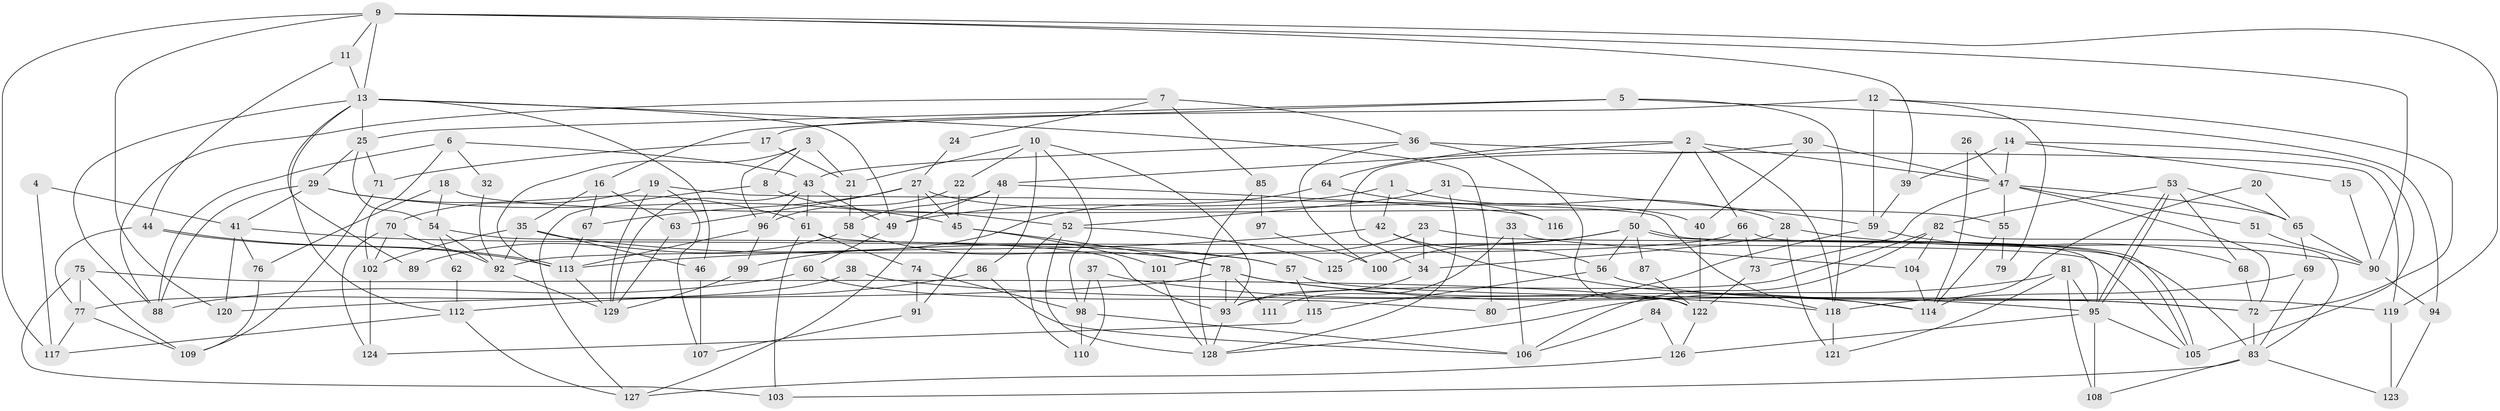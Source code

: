 // Generated by graph-tools (version 1.1) at 2025/02/03/09/25 03:02:05]
// undirected, 129 vertices, 258 edges
graph export_dot {
graph [start="1"]
  node [color=gray90,style=filled];
  1;
  2;
  3;
  4;
  5;
  6;
  7;
  8;
  9;
  10;
  11;
  12;
  13;
  14;
  15;
  16;
  17;
  18;
  19;
  20;
  21;
  22;
  23;
  24;
  25;
  26;
  27;
  28;
  29;
  30;
  31;
  32;
  33;
  34;
  35;
  36;
  37;
  38;
  39;
  40;
  41;
  42;
  43;
  44;
  45;
  46;
  47;
  48;
  49;
  50;
  51;
  52;
  53;
  54;
  55;
  56;
  57;
  58;
  59;
  60;
  61;
  62;
  63;
  64;
  65;
  66;
  67;
  68;
  69;
  70;
  71;
  72;
  73;
  74;
  75;
  76;
  77;
  78;
  79;
  80;
  81;
  82;
  83;
  84;
  85;
  86;
  87;
  88;
  89;
  90;
  91;
  92;
  93;
  94;
  95;
  96;
  97;
  98;
  99;
  100;
  101;
  102;
  103;
  104;
  105;
  106;
  107;
  108;
  109;
  110;
  111;
  112;
  113;
  114;
  115;
  116;
  117;
  118;
  119;
  120;
  121;
  122;
  123;
  124;
  125;
  126;
  127;
  128;
  129;
  1 -- 28;
  1 -- 42;
  1 -- 49;
  2 -- 48;
  2 -- 118;
  2 -- 47;
  2 -- 50;
  2 -- 64;
  2 -- 66;
  3 -- 113;
  3 -- 96;
  3 -- 8;
  3 -- 21;
  4 -- 117;
  4 -- 41;
  5 -- 25;
  5 -- 16;
  5 -- 94;
  5 -- 118;
  6 -- 88;
  6 -- 43;
  6 -- 32;
  6 -- 102;
  7 -- 36;
  7 -- 88;
  7 -- 24;
  7 -- 85;
  8 -- 52;
  8 -- 127;
  9 -- 13;
  9 -- 11;
  9 -- 39;
  9 -- 90;
  9 -- 117;
  9 -- 119;
  9 -- 120;
  10 -- 21;
  10 -- 93;
  10 -- 22;
  10 -- 86;
  10 -- 98;
  11 -- 44;
  11 -- 13;
  12 -- 72;
  12 -- 17;
  12 -- 59;
  12 -- 79;
  13 -- 88;
  13 -- 112;
  13 -- 25;
  13 -- 46;
  13 -- 49;
  13 -- 80;
  13 -- 89;
  14 -- 47;
  14 -- 105;
  14 -- 15;
  14 -- 39;
  15 -- 90;
  16 -- 63;
  16 -- 67;
  16 -- 35;
  17 -- 71;
  17 -- 21;
  18 -- 54;
  18 -- 76;
  18 -- 55;
  19 -- 129;
  19 -- 70;
  19 -- 107;
  19 -- 118;
  20 -- 65;
  20 -- 114;
  21 -- 58;
  22 -- 96;
  22 -- 45;
  23 -- 83;
  23 -- 34;
  23 -- 101;
  24 -- 27;
  25 -- 29;
  25 -- 54;
  25 -- 71;
  26 -- 114;
  26 -- 47;
  27 -- 40;
  27 -- 45;
  27 -- 63;
  27 -- 67;
  27 -- 127;
  28 -- 90;
  28 -- 121;
  28 -- 34;
  29 -- 41;
  29 -- 61;
  29 -- 45;
  29 -- 88;
  30 -- 34;
  30 -- 47;
  30 -- 40;
  31 -- 59;
  31 -- 128;
  31 -- 52;
  32 -- 92;
  33 -- 106;
  33 -- 104;
  33 -- 111;
  34 -- 93;
  35 -- 102;
  35 -- 46;
  35 -- 57;
  35 -- 92;
  36 -- 122;
  36 -- 43;
  36 -- 100;
  36 -- 119;
  37 -- 110;
  37 -- 118;
  37 -- 98;
  38 -- 77;
  38 -- 72;
  39 -- 59;
  40 -- 122;
  41 -- 57;
  41 -- 120;
  41 -- 76;
  42 -- 114;
  42 -- 56;
  42 -- 113;
  43 -- 129;
  43 -- 49;
  43 -- 61;
  43 -- 96;
  44 -- 113;
  44 -- 113;
  44 -- 77;
  45 -- 78;
  45 -- 101;
  46 -- 107;
  47 -- 72;
  47 -- 51;
  47 -- 55;
  47 -- 65;
  47 -- 73;
  48 -- 91;
  48 -- 49;
  48 -- 58;
  48 -- 116;
  49 -- 60;
  50 -- 105;
  50 -- 105;
  50 -- 56;
  50 -- 87;
  50 -- 100;
  50 -- 125;
  51 -- 90;
  52 -- 128;
  52 -- 110;
  52 -- 125;
  53 -- 82;
  53 -- 95;
  53 -- 95;
  53 -- 65;
  53 -- 68;
  54 -- 93;
  54 -- 62;
  54 -- 92;
  55 -- 79;
  55 -- 114;
  56 -- 119;
  56 -- 115;
  57 -- 72;
  57 -- 115;
  58 -- 78;
  58 -- 89;
  59 -- 68;
  59 -- 80;
  60 -- 80;
  60 -- 88;
  61 -- 105;
  61 -- 74;
  61 -- 103;
  62 -- 112;
  63 -- 129;
  64 -- 99;
  64 -- 116;
  65 -- 69;
  65 -- 90;
  66 -- 92;
  66 -- 73;
  66 -- 95;
  67 -- 113;
  68 -- 72;
  69 -- 118;
  69 -- 83;
  70 -- 92;
  70 -- 124;
  70 -- 102;
  71 -- 109;
  72 -- 83;
  73 -- 122;
  74 -- 98;
  74 -- 91;
  75 -- 103;
  75 -- 122;
  75 -- 77;
  75 -- 109;
  76 -- 109;
  77 -- 117;
  77 -- 109;
  78 -- 95;
  78 -- 93;
  78 -- 111;
  78 -- 114;
  78 -- 120;
  81 -- 108;
  81 -- 95;
  81 -- 121;
  81 -- 128;
  82 -- 83;
  82 -- 93;
  82 -- 104;
  82 -- 106;
  83 -- 123;
  83 -- 103;
  83 -- 108;
  84 -- 106;
  84 -- 126;
  85 -- 128;
  85 -- 97;
  86 -- 106;
  86 -- 112;
  87 -- 122;
  90 -- 94;
  91 -- 107;
  92 -- 129;
  93 -- 128;
  94 -- 123;
  95 -- 105;
  95 -- 108;
  95 -- 126;
  96 -- 113;
  96 -- 99;
  97 -- 100;
  98 -- 106;
  98 -- 110;
  99 -- 129;
  101 -- 128;
  102 -- 124;
  104 -- 114;
  112 -- 127;
  112 -- 117;
  113 -- 129;
  115 -- 124;
  118 -- 121;
  119 -- 123;
  122 -- 126;
  126 -- 127;
}
